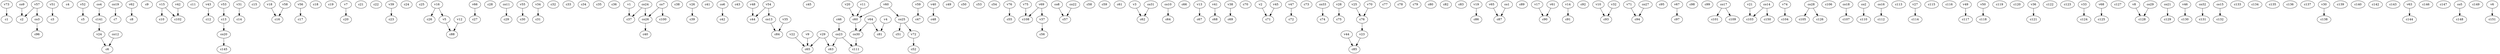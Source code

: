 strict digraph  {
c1;
c2;
c3;
c4;
c5;
c6;
c7;
c8;
c9;
c10;
c11;
c12;
c13;
c14;
c15;
c16;
c17;
c18;
c19;
c20;
c21;
c22;
c23;
c24;
c25;
c26;
c27;
c28;
c29;
c30;
c31;
c32;
c33;
c34;
c35;
c36;
c37;
c38;
c39;
c40;
c41;
c42;
c43;
c44;
c45;
c46;
c47;
c48;
c49;
c50;
c51;
c52;
c53;
c54;
c55;
c56;
c57;
c58;
c59;
c60;
c61;
c62;
c63;
c64;
c65;
c66;
c67;
c68;
c69;
c70;
c71;
c72;
c73;
c74;
c75;
c76;
c77;
c78;
c79;
c80;
c81;
c82;
c83;
c84;
c85;
c86;
c87;
c88;
c89;
c90;
c91;
c92;
c93;
c94;
c95;
c96;
c97;
c98;
c99;
c100;
c101;
c102;
c103;
c104;
c105;
c106;
c107;
c108;
c109;
c110;
c111;
c112;
c113;
c114;
c115;
c116;
c117;
c118;
c119;
c120;
c121;
c122;
c123;
c124;
c125;
c126;
c127;
c128;
c129;
c130;
c131;
c132;
c133;
c134;
c135;
c136;
c137;
c138;
c139;
c140;
c141;
c142;
c143;
c144;
c145;
c146;
c147;
c148;
c149;
c150;
c151;
v1;
v2;
v3;
v4;
v5;
v6;
v7;
v8;
v9;
v10;
v11;
v12;
v13;
v14;
v15;
v16;
v17;
v18;
v19;
v20;
v21;
v22;
v23;
v24;
v25;
v26;
v27;
v28;
v29;
v30;
v31;
v32;
v33;
v34;
v35;
v36;
v37;
v38;
v39;
v40;
v41;
v42;
v43;
v44;
v45;
v46;
v47;
v48;
v49;
v50;
v51;
v52;
v53;
v54;
v55;
v56;
v57;
v58;
v59;
v60;
v61;
v62;
v63;
v64;
v65;
v66;
v67;
v68;
v69;
v70;
v71;
v72;
v73;
v74;
v75;
v76;
co1;
co2;
co3;
co4;
co5;
co6;
co7;
co8;
co9;
co10;
co11;
co12;
co13;
co14;
co15;
co16;
co17;
co18;
co19;
co20;
co21;
co22;
co23;
co24;
co25;
co26;
co27;
co28;
co29;
co30;
co31;
co32;
co33;
c13 -> co20  [weight=1];
c46 -> co23  [weight=1];
c60 -> co30  [weight=1];
c76 -> v23  [weight=1];
c141 -> v24  [weight=1];
v1 -> c37  [weight=1];
v2 -> c71  [weight=1];
v3 -> c62  [weight=1];
v4 -> c81  [weight=1];
v5 -> c88  [weight=1];
v6 -> c151  [weight=1];
v7 -> c20  [weight=1];
v8 -> c128  [weight=1];
v9 -> c65  [weight=1];
v10 -> c93  [weight=1];
v11 -> c60  [weight=1];
v12 -> c88  [weight=1];
v13 -> c67  [weight=1];
v14 -> c91  [weight=1];
v15 -> c10  [weight=1];
v15 -> c102  [weight=1];
v16 -> c26  [weight=1];
v16 -> v5  [weight=1];
v17 -> c90  [weight=1];
v18 -> c16  [weight=1];
v19 -> c86  [weight=1];
v20 -> c60  [weight=1];
v21 -> c103  [weight=1];
v22 -> c65  [weight=1];
v23 -> c85  [weight=1];
v24 -> c6  [weight=1];
v25 -> c76  [weight=1];
v26 -> c39  [weight=1];
v27 -> c114  [weight=1];
v28 -> c75  [weight=1];
v29 -> c65  [weight=1];
v29 -> c63  [weight=1];
v30 -> c138  [weight=1];
v31 -> c14  [weight=1];
v32 -> c93  [weight=1];
v33 -> c124  [weight=1];
v34 -> c31  [weight=1];
v35 -> c84  [weight=1];
v36 -> c121  [weight=1];
v37 -> c56  [weight=1];
v38 -> c69  [weight=1];
v39 -> c23  [weight=1];
v40 -> c48  [weight=1];
v41 -> c68  [weight=1];
v42 -> c102  [weight=1];
v43 -> c12  [weight=1];
v44 -> c85  [weight=1];
v45 -> c71  [weight=1];
v46 -> c130  [weight=1];
v47 -> c72  [weight=1];
v48 -> c44  [weight=1];
v49 -> c117  [weight=1];
v50 -> c118  [weight=1];
v51 -> c3  [weight=1];
v52 -> c5  [weight=1];
v53 -> c13  [weight=1];
v54 -> c44  [weight=1];
v54 -> co13  [weight=1];
v55 -> c30  [weight=1];
v56 -> c17  [weight=1];
v57 -> c2  [weight=1];
v57 -> co3  [weight=1];
v58 -> c16  [weight=1];
v59 -> c47  [weight=1];
v60 -> c60  [weight=1];
v60 -> co25  [weight=1];
v61 -> c90  [weight=1];
v62 -> c8  [weight=1];
v63 -> c144  [weight=1];
v64 -> c81  [weight=1];
v64 -> co30  [weight=1];
v65 -> c87  [weight=1];
v66 -> c27  [weight=1];
v67 -> c97  [weight=1];
v68 -> c125  [weight=1];
v69 -> c108  [weight=1];
v69 -> v37  [weight=1];
v70 -> c76  [weight=1];
v71 -> c94  [weight=1];
v72 -> c52  [weight=1];
v73 -> c1  [weight=1];
v74 -> c104  [weight=1];
v75 -> c108  [weight=1];
v76 -> c55  [weight=1];
co1 -> c87  [weight=1];
co2 -> c110  [weight=1];
co3 -> c96  [weight=1];
co4 -> c141  [weight=1];
co5 -> c148  [weight=1];
co6 -> c42  [weight=1];
co7 -> c100  [weight=1];
co7 -> co26  [weight=1];
co8 -> c57  [weight=1];
co9 -> c2  [weight=1];
co10 -> c64  [weight=1];
co11 -> c29  [weight=1];
co12 -> c6  [weight=1];
co13 -> c84  [weight=1];
co14 -> c150  [weight=1];
co14 -> c103  [weight=1];
co15 -> c132  [weight=1];
co16 -> c112  [weight=1];
co17 -> c101  [weight=1];
co17 -> c109  [weight=1];
co18 -> c107  [weight=1];
co19 -> c7  [weight=1];
co20 -> c145  [weight=1];
co21 -> c129  [weight=1];
co22 -> c57  [weight=1];
co23 -> c111  [weight=1];
co23 -> c63  [weight=1];
co24 -> c37  [weight=1];
co24 -> co26  [weight=1];
co25 -> c51  [weight=1];
co25 -> v72  [weight=1];
co26 -> c40  [weight=1];
co27 -> c94  [weight=1];
co28 -> c126  [weight=1];
co28 -> c105  [weight=1];
co29 -> c128  [weight=1];
co30 -> c111  [weight=1];
co31 -> c62  [weight=1];
co32 -> c131  [weight=1];
co33 -> c74  [weight=1];
}

